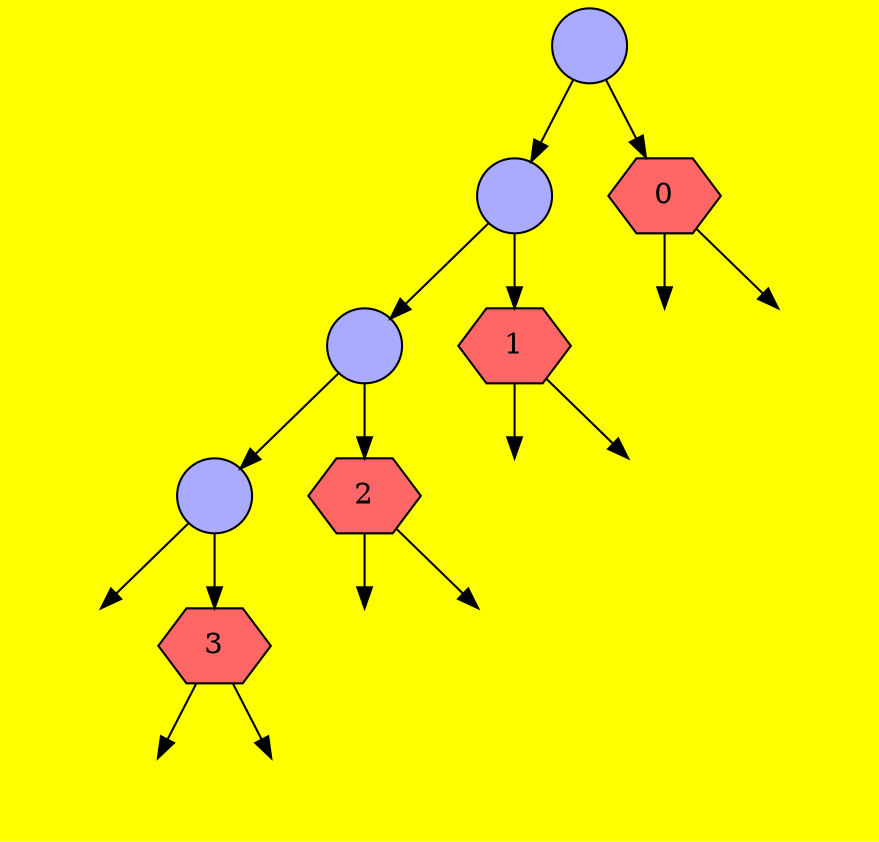 digraph G{
bgcolor="#FFFF00";
node [label="", shape=circle, style=filled, fillcolor="#AAAAFF"];
noeud;
noeud0;
noeud00;
noeud000;
noeud0000[shape=none, label="", fillcolor="#FFFF00"];
noeud0001[label="3", shape=hexagon, fillcolor="#FF6666"];
noeud00010[shape=none, label="", fillcolor="#FFFF00"];
noeud00011[shape=none, label="", fillcolor="#FFFF00"];
"noeud0001" -> "noeud00010";
"noeud0001" -> "noeud00011";
"noeud000" -> "noeud0000";
"noeud000" -> "noeud0001";
noeud001[label="2", shape=hexagon, fillcolor="#FF6666"];
noeud0010[shape=none, label="", fillcolor="#FFFF00"];
noeud0011[shape=none, label="", fillcolor="#FFFF00"];
"noeud001" -> "noeud0010";
"noeud001" -> "noeud0011";
"noeud00" -> "noeud000";
"noeud00" -> "noeud001";
noeud01[label="1", shape=hexagon, fillcolor="#FF6666"];
noeud010[shape=none, label="", fillcolor="#FFFF00"];
noeud011[shape=none, label="", fillcolor="#FFFF00"];
"noeud01" -> "noeud010";
"noeud01" -> "noeud011";
"noeud0" -> "noeud00";
"noeud0" -> "noeud01";
noeud1[label="0", shape=hexagon, fillcolor="#FF6666"];
noeud10[shape=none, label="", fillcolor="#FFFF00"];
noeud11[shape=none, label="", fillcolor="#FFFF00"];
"noeud1" -> "noeud10";
"noeud1" -> "noeud11";
"noeud" -> "noeud0";
"noeud" -> "noeud1";
}
